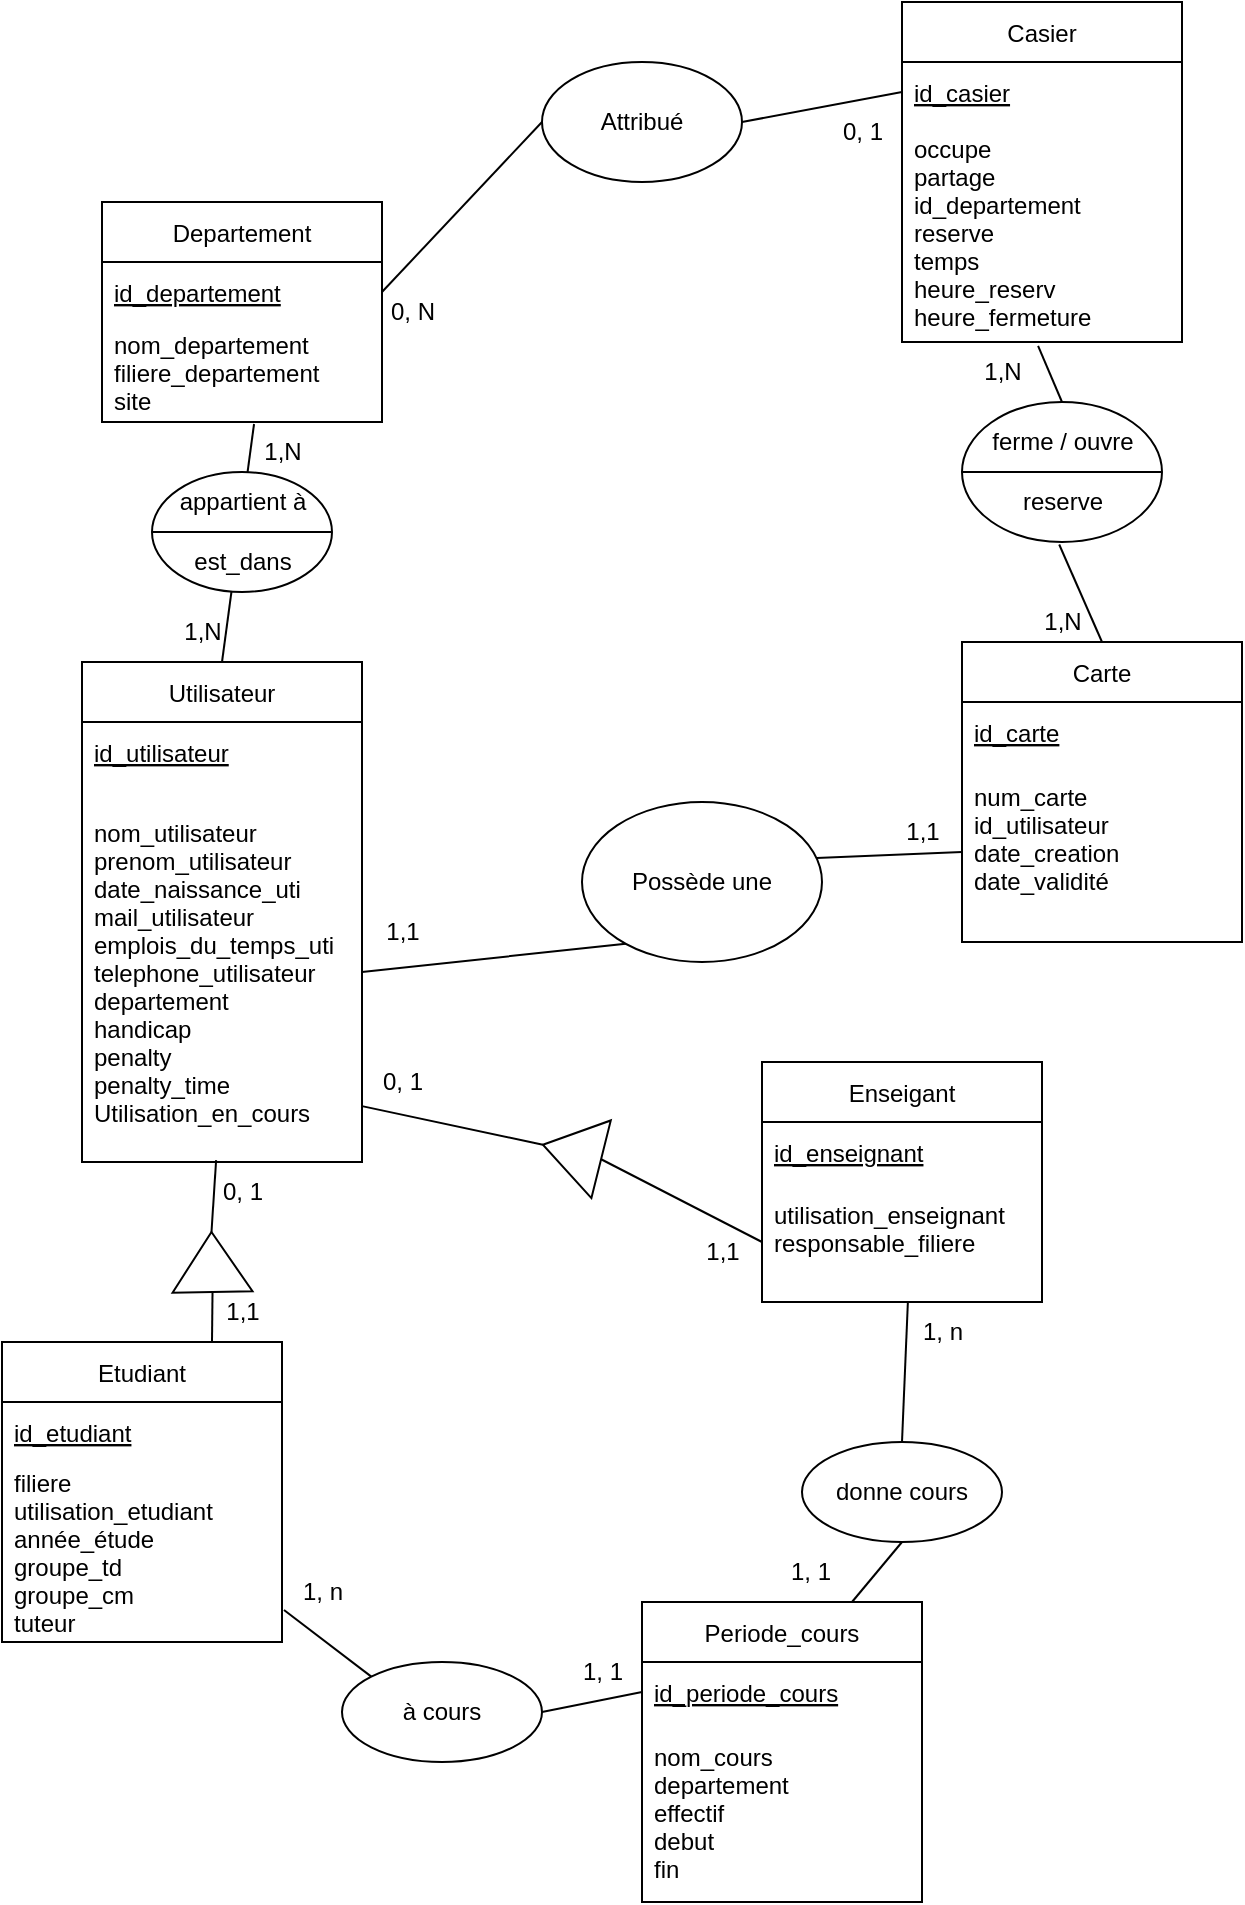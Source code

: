 <mxfile version="20.5.1" type="device"><diagram id="C5RBs43oDa-KdzZeNtuy" name="Page-1"><mxGraphModel dx="981" dy="526" grid="1" gridSize="10" guides="1" tooltips="1" connect="1" arrows="1" fold="1" page="1" pageScale="1" pageWidth="827" pageHeight="1169" math="0" shadow="0"><root><mxCell id="WIyWlLk6GJQsqaUBKTNV-0"/><mxCell id="WIyWlLk6GJQsqaUBKTNV-1" parent="WIyWlLk6GJQsqaUBKTNV-0"/><mxCell id="yiFM22qVgySvxGlLXXV3-21" value="Departement" style="swimlane;fontStyle=0;childLayout=stackLayout;horizontal=1;startSize=30;horizontalStack=0;resizeParent=1;resizeParentMax=0;resizeLast=0;collapsible=1;marginBottom=0;" parent="WIyWlLk6GJQsqaUBKTNV-1" vertex="1"><mxGeometry x="100" y="220" width="140" height="110" as="geometry"/></mxCell><mxCell id="yiFM22qVgySvxGlLXXV3-22" value="id_departement" style="text;strokeColor=none;fillColor=none;align=left;verticalAlign=middle;spacingLeft=4;spacingRight=4;overflow=hidden;points=[[0,0.5],[1,0.5]];portConstraint=eastwest;rotatable=0;fontStyle=4" parent="yiFM22qVgySvxGlLXXV3-21" vertex="1"><mxGeometry y="30" width="140" height="30" as="geometry"/></mxCell><mxCell id="yiFM22qVgySvxGlLXXV3-23" value="nom_departement&#10;filiere_departement&#10;site" style="text;strokeColor=none;fillColor=none;align=left;verticalAlign=middle;spacingLeft=4;spacingRight=4;overflow=hidden;points=[[0,0.5],[1,0.5]];portConstraint=eastwest;rotatable=0;" parent="yiFM22qVgySvxGlLXXV3-21" vertex="1"><mxGeometry y="60" width="140" height="50" as="geometry"/></mxCell><mxCell id="yiFM22qVgySvxGlLXXV3-25" value="Casier" style="swimlane;fontStyle=0;childLayout=stackLayout;horizontal=1;startSize=30;horizontalStack=0;resizeParent=1;resizeParentMax=0;resizeLast=0;collapsible=1;marginBottom=0;" parent="WIyWlLk6GJQsqaUBKTNV-1" vertex="1"><mxGeometry x="500" y="120" width="140" height="170" as="geometry"/></mxCell><mxCell id="yiFM22qVgySvxGlLXXV3-26" value="id_casier" style="text;strokeColor=none;fillColor=none;align=left;verticalAlign=middle;spacingLeft=4;spacingRight=4;overflow=hidden;points=[[0,0.5],[1,0.5]];portConstraint=eastwest;rotatable=0;fontStyle=4" parent="yiFM22qVgySvxGlLXXV3-25" vertex="1"><mxGeometry y="30" width="140" height="30" as="geometry"/></mxCell><mxCell id="yiFM22qVgySvxGlLXXV3-27" value="occupe&#10;partage&#10;id_departement&#10;reserve&#10;temps&#10;heure_reserv&#10;heure_fermeture" style="text;strokeColor=none;fillColor=none;align=left;verticalAlign=middle;spacingLeft=4;spacingRight=4;overflow=hidden;points=[[0,0.5],[1,0.5]];portConstraint=eastwest;rotatable=0;" parent="yiFM22qVgySvxGlLXXV3-25" vertex="1"><mxGeometry y="60" width="140" height="110" as="geometry"/></mxCell><mxCell id="yiFM22qVgySvxGlLXXV3-33" value="Attribué" style="ellipse;whiteSpace=wrap;html=1;" parent="WIyWlLk6GJQsqaUBKTNV-1" vertex="1"><mxGeometry x="320" y="150" width="100" height="60" as="geometry"/></mxCell><mxCell id="yiFM22qVgySvxGlLXXV3-36" value="" style="endArrow=none;html=1;rounded=0;entryX=0;entryY=0.5;entryDx=0;entryDy=0;exitX=1;exitY=0.5;exitDx=0;exitDy=0;" parent="WIyWlLk6GJQsqaUBKTNV-1" source="yiFM22qVgySvxGlLXXV3-33" target="yiFM22qVgySvxGlLXXV3-26" edge="1"><mxGeometry width="50" height="50" relative="1" as="geometry"><mxPoint x="390" y="260" as="sourcePoint"/><mxPoint x="440" y="210" as="targetPoint"/></mxGeometry></mxCell><mxCell id="yiFM22qVgySvxGlLXXV3-38" value="" style="endArrow=none;html=1;rounded=0;exitX=1;exitY=0.5;exitDx=0;exitDy=0;entryX=0;entryY=0.5;entryDx=0;entryDy=0;" parent="WIyWlLk6GJQsqaUBKTNV-1" source="yiFM22qVgySvxGlLXXV3-22" target="yiFM22qVgySvxGlLXXV3-33" edge="1"><mxGeometry width="50" height="50" relative="1" as="geometry"><mxPoint x="250" y="170" as="sourcePoint"/><mxPoint x="440" y="210" as="targetPoint"/></mxGeometry></mxCell><mxCell id="yiFM22qVgySvxGlLXXV3-39" value="0, N" style="text;html=1;align=center;verticalAlign=middle;resizable=0;points=[];autosize=1;strokeColor=none;fillColor=none;" parent="WIyWlLk6GJQsqaUBKTNV-1" vertex="1"><mxGeometry x="230" y="260" width="50" height="30" as="geometry"/></mxCell><mxCell id="yiFM22qVgySvxGlLXXV3-40" value="0, 1" style="text;html=1;align=center;verticalAlign=middle;resizable=0;points=[];autosize=1;strokeColor=none;fillColor=none;" parent="WIyWlLk6GJQsqaUBKTNV-1" vertex="1"><mxGeometry x="460" y="170" width="40" height="30" as="geometry"/></mxCell><mxCell id="yiFM22qVgySvxGlLXXV3-41" value="Carte" style="swimlane;fontStyle=0;childLayout=stackLayout;horizontal=1;startSize=30;horizontalStack=0;resizeParent=1;resizeParentMax=0;resizeLast=0;collapsible=1;marginBottom=0;" parent="WIyWlLk6GJQsqaUBKTNV-1" vertex="1"><mxGeometry x="530" y="440" width="140" height="150" as="geometry"/></mxCell><mxCell id="yiFM22qVgySvxGlLXXV3-42" value="id_carte" style="text;strokeColor=none;fillColor=none;align=left;verticalAlign=middle;spacingLeft=4;spacingRight=4;overflow=hidden;points=[[0,0.5],[1,0.5]];portConstraint=eastwest;rotatable=0;fontStyle=4" parent="yiFM22qVgySvxGlLXXV3-41" vertex="1"><mxGeometry y="30" width="140" height="30" as="geometry"/></mxCell><mxCell id="yiFM22qVgySvxGlLXXV3-43" value="num_carte&#10;id_utilisateur&#10;date_creation&#10;date_validité&#10;" style="text;strokeColor=none;fillColor=none;align=left;verticalAlign=middle;spacingLeft=4;spacingRight=4;overflow=hidden;points=[[0,0.5],[1,0.5]];portConstraint=eastwest;rotatable=0;" parent="yiFM22qVgySvxGlLXXV3-41" vertex="1"><mxGeometry y="60" width="140" height="90" as="geometry"/></mxCell><mxCell id="yiFM22qVgySvxGlLXXV3-54" value="1,N" style="text;html=1;align=center;verticalAlign=middle;resizable=0;points=[];autosize=1;strokeColor=none;fillColor=none;" parent="WIyWlLk6GJQsqaUBKTNV-1" vertex="1"><mxGeometry x="530" y="290" width="40" height="30" as="geometry"/></mxCell><mxCell id="yiFM22qVgySvxGlLXXV3-57" value="1,N" style="text;html=1;align=center;verticalAlign=middle;resizable=0;points=[];autosize=1;strokeColor=none;fillColor=none;" parent="WIyWlLk6GJQsqaUBKTNV-1" vertex="1"><mxGeometry x="560" y="415" width="40" height="30" as="geometry"/></mxCell><mxCell id="yiFM22qVgySvxGlLXXV3-59" value="Utilisateur" style="swimlane;fontStyle=0;childLayout=stackLayout;horizontal=1;startSize=30;horizontalStack=0;resizeParent=1;resizeParentMax=0;resizeLast=0;collapsible=1;marginBottom=0;" parent="WIyWlLk6GJQsqaUBKTNV-1" vertex="1"><mxGeometry x="90" y="450" width="140" height="250" as="geometry"/></mxCell><mxCell id="yiFM22qVgySvxGlLXXV3-60" value="id_utilisateur" style="text;strokeColor=none;fillColor=none;align=left;verticalAlign=middle;spacingLeft=4;spacingRight=4;overflow=hidden;points=[[0,0.5],[1,0.5]];portConstraint=eastwest;rotatable=0;fontStyle=4" parent="yiFM22qVgySvxGlLXXV3-59" vertex="1"><mxGeometry y="30" width="140" height="30" as="geometry"/></mxCell><mxCell id="yiFM22qVgySvxGlLXXV3-61" value="nom_utilisateur&#10;prenom_utilisateur&#10;date_naissance_uti&#10;mail_utilisateur&#10;emplois_du_temps_uti&#10;telephone_utilisateur&#10;departement&#10;handicap&#10;penalty&#10;penalty_time&#10;Utilisation_en_cours" style="text;strokeColor=none;fillColor=none;align=left;verticalAlign=middle;spacingLeft=4;spacingRight=4;overflow=hidden;points=[[0,0.5],[1,0.5]];portConstraint=eastwest;rotatable=0;" parent="yiFM22qVgySvxGlLXXV3-59" vertex="1"><mxGeometry y="60" width="140" height="190" as="geometry"/></mxCell><mxCell id="yiFM22qVgySvxGlLXXV3-73" value="1,N" style="text;html=1;align=center;verticalAlign=middle;resizable=0;points=[];autosize=1;strokeColor=none;fillColor=none;" parent="WIyWlLk6GJQsqaUBKTNV-1" vertex="1"><mxGeometry x="170" y="330" width="40" height="30" as="geometry"/></mxCell><mxCell id="yiFM22qVgySvxGlLXXV3-76" value="1,N" style="text;html=1;align=center;verticalAlign=middle;resizable=0;points=[];autosize=1;strokeColor=none;fillColor=none;" parent="WIyWlLk6GJQsqaUBKTNV-1" vertex="1"><mxGeometry x="130" y="420" width="40" height="30" as="geometry"/></mxCell><mxCell id="yiFM22qVgySvxGlLXXV3-77" value="" style="endArrow=none;html=1;rounded=0;entryX=0.543;entryY=1.02;entryDx=0;entryDy=0;entryPerimeter=0;exitX=0.5;exitY=0;exitDx=0;exitDy=0;" parent="WIyWlLk6GJQsqaUBKTNV-1" source="yiFM22qVgySvxGlLXXV3-59" target="yiFM22qVgySvxGlLXXV3-23" edge="1"><mxGeometry width="50" height="50" relative="1" as="geometry"><mxPoint x="390" y="350" as="sourcePoint"/><mxPoint x="198.94" y="360" as="targetPoint"/></mxGeometry></mxCell><mxCell id="yiFM22qVgySvxGlLXXV3-78" value="Enseigant" style="swimlane;fontStyle=0;childLayout=stackLayout;horizontal=1;startSize=30;horizontalStack=0;resizeParent=1;resizeParentMax=0;resizeLast=0;collapsible=1;marginBottom=0;" parent="WIyWlLk6GJQsqaUBKTNV-1" vertex="1"><mxGeometry x="430" y="650" width="140" height="120" as="geometry"/></mxCell><mxCell id="yiFM22qVgySvxGlLXXV3-79" value="id_enseignant" style="text;strokeColor=none;fillColor=none;align=left;verticalAlign=middle;spacingLeft=4;spacingRight=4;overflow=hidden;points=[[0,0.5],[1,0.5]];portConstraint=eastwest;rotatable=0;fontStyle=4" parent="yiFM22qVgySvxGlLXXV3-78" vertex="1"><mxGeometry y="30" width="140" height="30" as="geometry"/></mxCell><mxCell id="yiFM22qVgySvxGlLXXV3-80" value="utilisation_enseignant&#10;responsable_filiere&#10;" style="text;strokeColor=none;fillColor=none;align=left;verticalAlign=middle;spacingLeft=4;spacingRight=4;overflow=hidden;points=[[0,0.5],[1,0.5]];portConstraint=eastwest;rotatable=0;" parent="yiFM22qVgySvxGlLXXV3-78" vertex="1"><mxGeometry y="60" width="140" height="60" as="geometry"/></mxCell><mxCell id="yiFM22qVgySvxGlLXXV3-82" value="Etudiant" style="swimlane;fontStyle=0;childLayout=stackLayout;horizontal=1;startSize=30;horizontalStack=0;resizeParent=1;resizeParentMax=0;resizeLast=0;collapsible=1;marginBottom=0;" parent="WIyWlLk6GJQsqaUBKTNV-1" vertex="1"><mxGeometry x="50" y="790" width="140" height="150" as="geometry"/></mxCell><mxCell id="yiFM22qVgySvxGlLXXV3-83" value="id_etudiant" style="text;strokeColor=none;fillColor=none;align=left;verticalAlign=middle;spacingLeft=4;spacingRight=4;overflow=hidden;points=[[0,0.5],[1,0.5]];portConstraint=eastwest;rotatable=0;fontStyle=4" parent="yiFM22qVgySvxGlLXXV3-82" vertex="1"><mxGeometry y="30" width="140" height="30" as="geometry"/></mxCell><mxCell id="yiFM22qVgySvxGlLXXV3-84" value="filiere&#10;utilisation_etudiant&#10;année_étude&#10;groupe_td&#10;groupe_cm&#10;tuteur" style="text;strokeColor=none;fillColor=none;align=left;verticalAlign=middle;spacingLeft=4;spacingRight=4;overflow=hidden;points=[[0,0.5],[1,0.5]];portConstraint=eastwest;rotatable=0;" parent="yiFM22qVgySvxGlLXXV3-82" vertex="1"><mxGeometry y="60" width="140" height="90" as="geometry"/></mxCell><mxCell id="yiFM22qVgySvxGlLXXV3-86" value="Periode_cours" style="swimlane;fontStyle=0;childLayout=stackLayout;horizontal=1;startSize=30;horizontalStack=0;resizeParent=1;resizeParentMax=0;resizeLast=0;collapsible=1;marginBottom=0;" parent="WIyWlLk6GJQsqaUBKTNV-1" vertex="1"><mxGeometry x="370" y="920" width="140" height="150" as="geometry"><mxRectangle x="370" y="920" width="120" height="30" as="alternateBounds"/></mxGeometry></mxCell><mxCell id="yiFM22qVgySvxGlLXXV3-87" value="id_periode_cours" style="text;strokeColor=none;fillColor=none;align=left;verticalAlign=middle;spacingLeft=4;spacingRight=4;overflow=hidden;points=[[0,0.5],[1,0.5]];portConstraint=eastwest;rotatable=0;fontStyle=4" parent="yiFM22qVgySvxGlLXXV3-86" vertex="1"><mxGeometry y="30" width="140" height="30" as="geometry"/></mxCell><mxCell id="yiFM22qVgySvxGlLXXV3-88" value="nom_cours&#10;departement&#10;effectif&#10;debut&#10;fin" style="text;strokeColor=none;fillColor=none;align=left;verticalAlign=middle;spacingLeft=4;spacingRight=4;overflow=hidden;points=[[0,0.5],[1,0.5]];portConstraint=eastwest;rotatable=0;" parent="yiFM22qVgySvxGlLXXV3-86" vertex="1"><mxGeometry y="60" width="140" height="90" as="geometry"/></mxCell><mxCell id="yiFM22qVgySvxGlLXXV3-97" value="1,1" style="text;html=1;align=center;verticalAlign=middle;resizable=0;points=[];autosize=1;strokeColor=none;fillColor=none;" parent="WIyWlLk6GJQsqaUBKTNV-1" vertex="1"><mxGeometry x="390" y="730" width="40" height="30" as="geometry"/></mxCell><mxCell id="yiFM22qVgySvxGlLXXV3-98" value="0, 1" style="text;html=1;align=center;verticalAlign=middle;resizable=0;points=[];autosize=1;strokeColor=none;fillColor=none;" parent="WIyWlLk6GJQsqaUBKTNV-1" vertex="1"><mxGeometry x="150" y="700" width="40" height="30" as="geometry"/></mxCell><mxCell id="yiFM22qVgySvxGlLXXV3-99" value="0, 1" style="text;html=1;align=center;verticalAlign=middle;resizable=0;points=[];autosize=1;strokeColor=none;fillColor=none;" parent="WIyWlLk6GJQsqaUBKTNV-1" vertex="1"><mxGeometry x="230" y="645" width="40" height="30" as="geometry"/></mxCell><mxCell id="yiFM22qVgySvxGlLXXV3-100" value="à cours" style="ellipse;whiteSpace=wrap;html=1;" parent="WIyWlLk6GJQsqaUBKTNV-1" vertex="1"><mxGeometry x="220" y="950" width="100" height="50" as="geometry"/></mxCell><mxCell id="yiFM22qVgySvxGlLXXV3-101" value="donne cours" style="ellipse;whiteSpace=wrap;html=1;" parent="WIyWlLk6GJQsqaUBKTNV-1" vertex="1"><mxGeometry x="450" y="840" width="100" height="50" as="geometry"/></mxCell><mxCell id="yiFM22qVgySvxGlLXXV3-102" value="" style="endArrow=none;html=1;rounded=0;exitX=0.521;exitY=1;exitDx=0;exitDy=0;exitPerimeter=0;entryX=0.5;entryY=0;entryDx=0;entryDy=0;" parent="WIyWlLk6GJQsqaUBKTNV-1" source="yiFM22qVgySvxGlLXXV3-80" target="yiFM22qVgySvxGlLXXV3-101" edge="1"><mxGeometry width="50" height="50" relative="1" as="geometry"><mxPoint x="390" y="810" as="sourcePoint"/><mxPoint x="440" y="760" as="targetPoint"/></mxGeometry></mxCell><mxCell id="yiFM22qVgySvxGlLXXV3-103" value="" style="endArrow=none;html=1;rounded=0;entryX=0.5;entryY=1;entryDx=0;entryDy=0;exitX=0.75;exitY=0;exitDx=0;exitDy=0;" parent="WIyWlLk6GJQsqaUBKTNV-1" source="yiFM22qVgySvxGlLXXV3-86" target="yiFM22qVgySvxGlLXXV3-101" edge="1"><mxGeometry width="50" height="50" relative="1" as="geometry"><mxPoint x="390" y="810" as="sourcePoint"/><mxPoint x="440" y="760" as="targetPoint"/></mxGeometry></mxCell><mxCell id="yiFM22qVgySvxGlLXXV3-104" value="" style="endArrow=none;html=1;rounded=0;exitX=0;exitY=0.5;exitDx=0;exitDy=0;entryX=1;entryY=0.5;entryDx=0;entryDy=0;" parent="WIyWlLk6GJQsqaUBKTNV-1" source="yiFM22qVgySvxGlLXXV3-87" target="yiFM22qVgySvxGlLXXV3-100" edge="1"><mxGeometry width="50" height="50" relative="1" as="geometry"><mxPoint x="390" y="810" as="sourcePoint"/><mxPoint x="440" y="760" as="targetPoint"/></mxGeometry></mxCell><mxCell id="yiFM22qVgySvxGlLXXV3-105" value="" style="endArrow=none;html=1;rounded=0;exitX=0;exitY=0;exitDx=0;exitDy=0;entryX=1.007;entryY=0.822;entryDx=0;entryDy=0;entryPerimeter=0;" parent="WIyWlLk6GJQsqaUBKTNV-1" source="yiFM22qVgySvxGlLXXV3-100" target="yiFM22qVgySvxGlLXXV3-84" edge="1"><mxGeometry width="50" height="50" relative="1" as="geometry"><mxPoint x="390" y="810" as="sourcePoint"/><mxPoint x="440" y="760" as="targetPoint"/></mxGeometry></mxCell><mxCell id="yiFM22qVgySvxGlLXXV3-106" value="1, 1" style="text;html=1;align=center;verticalAlign=middle;resizable=0;points=[];autosize=1;strokeColor=none;fillColor=none;" parent="WIyWlLk6GJQsqaUBKTNV-1" vertex="1"><mxGeometry x="330" y="940" width="40" height="30" as="geometry"/></mxCell><mxCell id="yiFM22qVgySvxGlLXXV3-107" value="1, 1" style="text;html=1;align=center;verticalAlign=middle;resizable=0;points=[];autosize=1;strokeColor=none;fillColor=none;" parent="WIyWlLk6GJQsqaUBKTNV-1" vertex="1"><mxGeometry x="434" y="890" width="40" height="30" as="geometry"/></mxCell><mxCell id="yiFM22qVgySvxGlLXXV3-108" value="1, n" style="text;html=1;align=center;verticalAlign=middle;resizable=0;points=[];autosize=1;strokeColor=none;fillColor=none;" parent="WIyWlLk6GJQsqaUBKTNV-1" vertex="1"><mxGeometry x="190" y="900" width="40" height="30" as="geometry"/></mxCell><mxCell id="yiFM22qVgySvxGlLXXV3-109" value="1, n" style="text;html=1;align=center;verticalAlign=middle;resizable=0;points=[];autosize=1;strokeColor=none;fillColor=none;" parent="WIyWlLk6GJQsqaUBKTNV-1" vertex="1"><mxGeometry x="500" y="770" width="40" height="30" as="geometry"/></mxCell><mxCell id="P_oD8XmFtpGbG1lE9sTe-0" value="" style="endArrow=none;html=1;rounded=0;entryX=0.486;entryY=1.018;entryDx=0;entryDy=0;entryPerimeter=0;exitX=0.5;exitY=0;exitDx=0;exitDy=0;startArrow=none;" parent="WIyWlLk6GJQsqaUBKTNV-1" source="ErYOfJzdFQojw7u6H4mD-11" target="yiFM22qVgySvxGlLXXV3-27" edge="1"><mxGeometry width="50" height="50" relative="1" as="geometry"><mxPoint x="390" y="380" as="sourcePoint"/><mxPoint x="440" y="330" as="targetPoint"/></mxGeometry></mxCell><mxCell id="hzpcVgOrc6xKVSjf0cjH-1" value="" style="triangle;whiteSpace=wrap;html=1;rotation=-166;" parent="WIyWlLk6GJQsqaUBKTNV-1" vertex="1"><mxGeometry x="320" y="675" width="30" height="40" as="geometry"/></mxCell><mxCell id="hzpcVgOrc6xKVSjf0cjH-2" value="" style="endArrow=none;html=1;rounded=0;exitX=1;exitY=0.853;exitDx=0;exitDy=0;exitPerimeter=0;entryX=1;entryY=0.5;entryDx=0;entryDy=0;" parent="WIyWlLk6GJQsqaUBKTNV-1" source="yiFM22qVgySvxGlLXXV3-61" target="hzpcVgOrc6xKVSjf0cjH-1" edge="1"><mxGeometry width="50" height="50" relative="1" as="geometry"><mxPoint x="250" y="710" as="sourcePoint"/><mxPoint x="320" y="690" as="targetPoint"/></mxGeometry></mxCell><mxCell id="hzpcVgOrc6xKVSjf0cjH-3" value="" style="endArrow=none;html=1;rounded=0;exitX=0;exitY=0.5;exitDx=0;exitDy=0;entryX=0;entryY=0.5;entryDx=0;entryDy=0;" parent="WIyWlLk6GJQsqaUBKTNV-1" source="yiFM22qVgySvxGlLXXV3-80" target="hzpcVgOrc6xKVSjf0cjH-1" edge="1"><mxGeometry width="50" height="50" relative="1" as="geometry"><mxPoint x="310" y="840" as="sourcePoint"/><mxPoint x="370" y="690" as="targetPoint"/></mxGeometry></mxCell><mxCell id="hzpcVgOrc6xKVSjf0cjH-4" value="" style="triangle;whiteSpace=wrap;html=1;rotation=-91;" parent="WIyWlLk6GJQsqaUBKTNV-1" vertex="1"><mxGeometry x="140" y="730" width="30" height="40" as="geometry"/></mxCell><mxCell id="hzpcVgOrc6xKVSjf0cjH-5" value="" style="endArrow=none;html=1;rounded=0;entryX=0.479;entryY=0.995;entryDx=0;entryDy=0;entryPerimeter=0;exitX=1;exitY=0.5;exitDx=0;exitDy=0;" parent="WIyWlLk6GJQsqaUBKTNV-1" source="hzpcVgOrc6xKVSjf0cjH-4" target="yiFM22qVgySvxGlLXXV3-61" edge="1"><mxGeometry width="50" height="50" relative="1" as="geometry"><mxPoint x="130" y="720" as="sourcePoint"/><mxPoint x="440" y="770" as="targetPoint"/></mxGeometry></mxCell><mxCell id="hzpcVgOrc6xKVSjf0cjH-6" value="" style="endArrow=none;html=1;rounded=0;entryX=0.75;entryY=0;entryDx=0;entryDy=0;exitX=0;exitY=0.5;exitDx=0;exitDy=0;" parent="WIyWlLk6GJQsqaUBKTNV-1" source="hzpcVgOrc6xKVSjf0cjH-4" target="yiFM22qVgySvxGlLXXV3-82" edge="1"><mxGeometry width="50" height="50" relative="1" as="geometry"><mxPoint x="210" y="780" as="sourcePoint"/><mxPoint x="220" y="730" as="targetPoint"/></mxGeometry></mxCell><mxCell id="hzpcVgOrc6xKVSjf0cjH-7" value="1,1" style="text;html=1;align=center;verticalAlign=middle;resizable=0;points=[];autosize=1;strokeColor=none;fillColor=none;" parent="WIyWlLk6GJQsqaUBKTNV-1" vertex="1"><mxGeometry x="150" y="760" width="40" height="30" as="geometry"/></mxCell><mxCell id="ErYOfJzdFQojw7u6H4mD-2" value="" style="endArrow=none;html=1;rounded=0;entryX=0;entryY=0.5;entryDx=0;entryDy=0;exitX=1;exitY=0.5;exitDx=0;exitDy=0;" edge="1" parent="WIyWlLk6GJQsqaUBKTNV-1" source="yiFM22qVgySvxGlLXXV3-61" target="yiFM22qVgySvxGlLXXV3-43"><mxGeometry width="50" height="50" relative="1" as="geometry"><mxPoint x="250" y="450" as="sourcePoint"/><mxPoint x="300" y="400" as="targetPoint"/><Array as="points"><mxPoint x="370" y="590"/><mxPoint x="410" y="550"/></Array></mxGeometry></mxCell><mxCell id="ErYOfJzdFQojw7u6H4mD-3" value="Possède une" style="ellipse;whiteSpace=wrap;html=1;" vertex="1" parent="WIyWlLk6GJQsqaUBKTNV-1"><mxGeometry x="340" y="520" width="120" height="80" as="geometry"/></mxCell><mxCell id="ErYOfJzdFQojw7u6H4mD-4" value="1,1" style="text;html=1;align=center;verticalAlign=middle;resizable=0;points=[];autosize=1;strokeColor=none;fillColor=none;" vertex="1" parent="WIyWlLk6GJQsqaUBKTNV-1"><mxGeometry x="490" y="520" width="40" height="30" as="geometry"/></mxCell><mxCell id="ErYOfJzdFQojw7u6H4mD-5" value="1,1" style="text;html=1;align=center;verticalAlign=middle;resizable=0;points=[];autosize=1;strokeColor=none;fillColor=none;" vertex="1" parent="WIyWlLk6GJQsqaUBKTNV-1"><mxGeometry x="230" y="570" width="40" height="30" as="geometry"/></mxCell><mxCell id="ErYOfJzdFQojw7u6H4mD-7" value="" style="ellipse;whiteSpace=wrap;html=1;" vertex="1" parent="WIyWlLk6GJQsqaUBKTNV-1"><mxGeometry x="125" y="355" width="90" height="60" as="geometry"/></mxCell><mxCell id="ErYOfJzdFQojw7u6H4mD-8" value="" style="endArrow=none;html=1;rounded=0;exitX=0;exitY=0.5;exitDx=0;exitDy=0;entryX=1;entryY=0.5;entryDx=0;entryDy=0;" edge="1" parent="WIyWlLk6GJQsqaUBKTNV-1" source="ErYOfJzdFQojw7u6H4mD-7" target="ErYOfJzdFQojw7u6H4mD-7"><mxGeometry width="50" height="50" relative="1" as="geometry"><mxPoint x="420" y="510" as="sourcePoint"/><mxPoint x="470" y="460" as="targetPoint"/></mxGeometry></mxCell><mxCell id="ErYOfJzdFQojw7u6H4mD-9" value="appartient à" style="text;html=1;align=center;verticalAlign=middle;resizable=0;points=[];autosize=1;strokeColor=none;fillColor=none;" vertex="1" parent="WIyWlLk6GJQsqaUBKTNV-1"><mxGeometry x="125" y="355" width="90" height="30" as="geometry"/></mxCell><mxCell id="ErYOfJzdFQojw7u6H4mD-10" value="est_dans" style="text;html=1;align=center;verticalAlign=middle;resizable=0;points=[];autosize=1;strokeColor=none;fillColor=none;" vertex="1" parent="WIyWlLk6GJQsqaUBKTNV-1"><mxGeometry x="135" y="385" width="70" height="30" as="geometry"/></mxCell><mxCell id="ErYOfJzdFQojw7u6H4mD-11" value="" style="ellipse;whiteSpace=wrap;html=1;" vertex="1" parent="WIyWlLk6GJQsqaUBKTNV-1"><mxGeometry x="530" y="320" width="100" height="70" as="geometry"/></mxCell><mxCell id="ErYOfJzdFQojw7u6H4mD-12" value="" style="endArrow=none;html=1;rounded=0;entryX=0.486;entryY=1.018;entryDx=0;entryDy=0;entryPerimeter=0;exitX=0.5;exitY=0;exitDx=0;exitDy=0;" edge="1" parent="WIyWlLk6GJQsqaUBKTNV-1" source="yiFM22qVgySvxGlLXXV3-41" target="ErYOfJzdFQojw7u6H4mD-11"><mxGeometry width="50" height="50" relative="1" as="geometry"><mxPoint x="600" y="440" as="sourcePoint"/><mxPoint x="568.04" y="291.98" as="targetPoint"/></mxGeometry></mxCell><mxCell id="ErYOfJzdFQojw7u6H4mD-14" value="" style="endArrow=none;html=1;rounded=0;exitX=1;exitY=0.5;exitDx=0;exitDy=0;entryX=0;entryY=0.5;entryDx=0;entryDy=0;" edge="1" parent="WIyWlLk6GJQsqaUBKTNV-1" source="ErYOfJzdFQojw7u6H4mD-11" target="ErYOfJzdFQojw7u6H4mD-11"><mxGeometry width="50" height="50" relative="1" as="geometry"><mxPoint x="480" y="400" as="sourcePoint"/><mxPoint x="530" y="350" as="targetPoint"/></mxGeometry></mxCell><mxCell id="ErYOfJzdFQojw7u6H4mD-15" value="ferme / ouvre" style="text;html=1;align=center;verticalAlign=middle;resizable=0;points=[];autosize=1;strokeColor=none;fillColor=none;" vertex="1" parent="WIyWlLk6GJQsqaUBKTNV-1"><mxGeometry x="535" y="325" width="90" height="30" as="geometry"/></mxCell><mxCell id="ErYOfJzdFQojw7u6H4mD-16" value="reserve" style="text;html=1;align=center;verticalAlign=middle;resizable=0;points=[];autosize=1;strokeColor=none;fillColor=none;" vertex="1" parent="WIyWlLk6GJQsqaUBKTNV-1"><mxGeometry x="550" y="355" width="60" height="30" as="geometry"/></mxCell></root></mxGraphModel></diagram></mxfile>